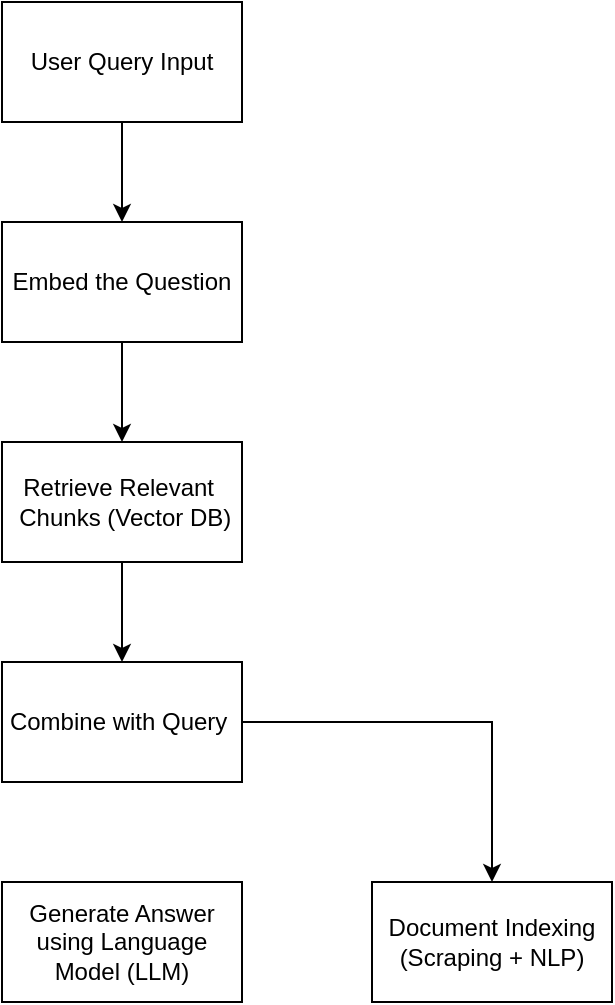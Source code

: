 <mxfile version="27.1.4">
  <diagram name="Page-1" id="0-tNKrXyrYZY9mjQ2aGk">
    <mxGraphModel dx="1426" dy="743" grid="1" gridSize="10" guides="1" tooltips="1" connect="1" arrows="1" fold="1" page="1" pageScale="1" pageWidth="850" pageHeight="1100" math="0" shadow="0">
      <root>
        <mxCell id="0" />
        <mxCell id="1" parent="0" />
        <mxCell id="9Ss4WM88gN4P7oE0cKjP-3" value="" style="edgeStyle=orthogonalEdgeStyle;rounded=0;orthogonalLoop=1;jettySize=auto;html=1;" edge="1" parent="1" source="9Ss4WM88gN4P7oE0cKjP-1" target="9Ss4WM88gN4P7oE0cKjP-2">
          <mxGeometry relative="1" as="geometry" />
        </mxCell>
        <mxCell id="9Ss4WM88gN4P7oE0cKjP-1" value="User Query Input" style="rounded=0;whiteSpace=wrap;html=1;" vertex="1" parent="1">
          <mxGeometry x="365" y="40" width="120" height="60" as="geometry" />
        </mxCell>
        <mxCell id="9Ss4WM88gN4P7oE0cKjP-6" value="" style="edgeStyle=orthogonalEdgeStyle;rounded=0;orthogonalLoop=1;jettySize=auto;html=1;" edge="1" parent="1" source="9Ss4WM88gN4P7oE0cKjP-2" target="9Ss4WM88gN4P7oE0cKjP-4">
          <mxGeometry relative="1" as="geometry" />
        </mxCell>
        <mxCell id="9Ss4WM88gN4P7oE0cKjP-2" value="Embed the Question" style="rounded=0;whiteSpace=wrap;html=1;" vertex="1" parent="1">
          <mxGeometry x="365" y="150" width="120" height="60" as="geometry" />
        </mxCell>
        <mxCell id="9Ss4WM88gN4P7oE0cKjP-7" value="" style="edgeStyle=orthogonalEdgeStyle;rounded=0;orthogonalLoop=1;jettySize=auto;html=1;" edge="1" parent="1" source="9Ss4WM88gN4P7oE0cKjP-4" target="9Ss4WM88gN4P7oE0cKjP-5">
          <mxGeometry relative="1" as="geometry" />
        </mxCell>
        <mxCell id="9Ss4WM88gN4P7oE0cKjP-4" value="&lt;div&gt;Retrieve Relevant&amp;nbsp; &amp;nbsp;&lt;span style=&quot;background-color: transparent; color: light-dark(rgb(0, 0, 0), rgb(255, 255, 255));&quot;&gt;Chunks (Vector DB)&lt;/span&gt;&lt;/div&gt;" style="rounded=0;whiteSpace=wrap;html=1;" vertex="1" parent="1">
          <mxGeometry x="365" y="260" width="120" height="60" as="geometry" />
        </mxCell>
        <mxCell id="9Ss4WM88gN4P7oE0cKjP-10" style="edgeStyle=orthogonalEdgeStyle;rounded=0;orthogonalLoop=1;jettySize=auto;html=1;entryX=0.5;entryY=0;entryDx=0;entryDy=0;" edge="1" parent="1" source="9Ss4WM88gN4P7oE0cKjP-5" target="9Ss4WM88gN4P7oE0cKjP-9">
          <mxGeometry relative="1" as="geometry" />
        </mxCell>
        <mxCell id="9Ss4WM88gN4P7oE0cKjP-5" value="Combine with Query&amp;nbsp;" style="rounded=0;whiteSpace=wrap;html=1;" vertex="1" parent="1">
          <mxGeometry x="365" y="370" width="120" height="60" as="geometry" />
        </mxCell>
        <mxCell id="9Ss4WM88gN4P7oE0cKjP-8" value="Generate Answer using&amp;nbsp;Language Model (LLM)" style="rounded=0;whiteSpace=wrap;html=1;" vertex="1" parent="1">
          <mxGeometry x="365" y="480" width="120" height="60" as="geometry" />
        </mxCell>
        <mxCell id="9Ss4WM88gN4P7oE0cKjP-9" value="Document Indexing&lt;div&gt;(Scraping + NLP)&lt;/div&gt;" style="rounded=0;whiteSpace=wrap;html=1;" vertex="1" parent="1">
          <mxGeometry x="550" y="480" width="120" height="60" as="geometry" />
        </mxCell>
      </root>
    </mxGraphModel>
  </diagram>
</mxfile>
